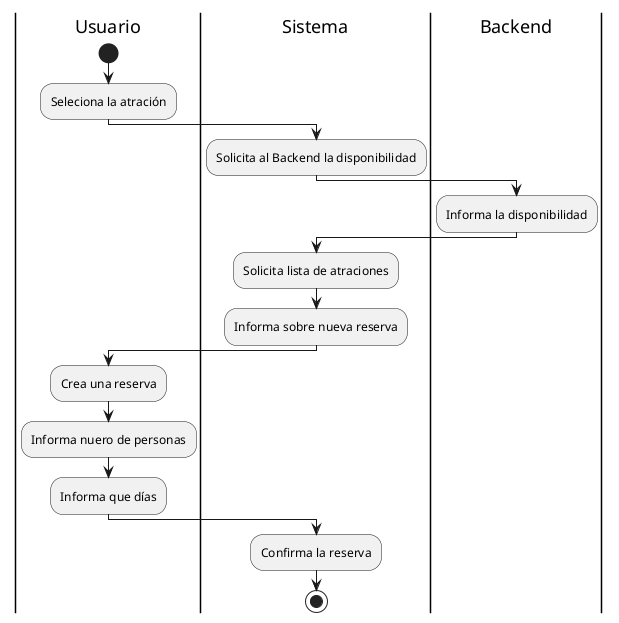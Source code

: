 @startuml actividad-creacion-tarjetas
|Usuario|
start
:Seleciona la atración;

|Sistema|
:Solicita al Backend la disponibilidad;

|Backend|
:Informa la disponibilidad;

|Sistema|
:Solicita lista de atraciones;

|Sistema|
:Informa sobre nueva reserva;

|Usuario|
:Crea una reserva;
:Informa nuero de personas;
:Informa que días;

|Sistema|
:Confirma la reserva;

stop
@enduml

